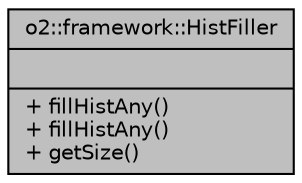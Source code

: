 digraph "o2::framework::HistFiller"
{
 // INTERACTIVE_SVG=YES
  bgcolor="transparent";
  edge [fontname="Helvetica",fontsize="10",labelfontname="Helvetica",labelfontsize="10"];
  node [fontname="Helvetica",fontsize="10",shape=record];
  Node1 [label="{o2::framework::HistFiller\n||+ fillHistAny()\l+ fillHistAny()\l+ getSize()\l}",height=0.2,width=0.4,color="black", fillcolor="grey75", style="filled", fontcolor="black"];
}
